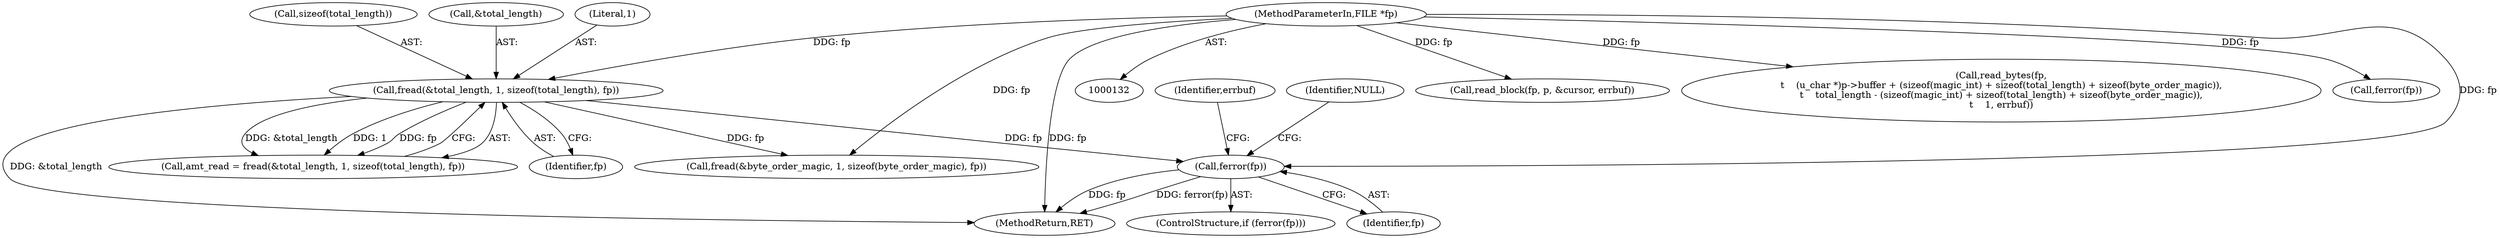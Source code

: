 digraph "0_libpcap_a5a36d9e82dde7265e38fe1f87b7f11c461c29f6@pointer" {
"1000187" [label="(Call,ferror(fp))"];
"1000173" [label="(Call,fread(&total_length, 1, sizeof(total_length), fp))"];
"1000134" [label="(MethodParameterIn,FILE *fp)"];
"1000186" [label="(ControlStructure,if (ferror(fp)))"];
"1000191" [label="(Identifier,errbuf)"];
"1000174" [label="(Call,&total_length)"];
"1000134" [label="(MethodParameterIn,FILE *fp)"];
"1000176" [label="(Literal,1)"];
"1000171" [label="(Call,amt_read = fread(&total_length, 1, sizeof(total_length), fp))"];
"1000187" [label="(Call,ferror(fp))"];
"1000549" [label="(Call,read_block(fp, p, &cursor, errbuf))"];
"1000202" [label="(Identifier,NULL)"];
"1000177" [label="(Call,sizeof(total_length))"];
"1000447" [label="(Call,read_bytes(fp,\n\t    (u_char *)p->buffer + (sizeof(magic_int) + sizeof(total_length) + sizeof(byte_order_magic)),\n\t    total_length - (sizeof(magic_int) + sizeof(total_length) + sizeof(byte_order_magic)),\n\t    1, errbuf))"];
"1000179" [label="(Identifier,fp)"];
"1000219" [label="(Call,ferror(fp))"];
"1000188" [label="(Identifier,fp)"];
"1000173" [label="(Call,fread(&total_length, 1, sizeof(total_length), fp))"];
"1000205" [label="(Call,fread(&byte_order_magic, 1, sizeof(byte_order_magic), fp))"];
"1000709" [label="(MethodReturn,RET)"];
"1000187" -> "1000186"  [label="AST: "];
"1000187" -> "1000188"  [label="CFG: "];
"1000188" -> "1000187"  [label="AST: "];
"1000191" -> "1000187"  [label="CFG: "];
"1000202" -> "1000187"  [label="CFG: "];
"1000187" -> "1000709"  [label="DDG: fp"];
"1000187" -> "1000709"  [label="DDG: ferror(fp)"];
"1000173" -> "1000187"  [label="DDG: fp"];
"1000134" -> "1000187"  [label="DDG: fp"];
"1000173" -> "1000171"  [label="AST: "];
"1000173" -> "1000179"  [label="CFG: "];
"1000174" -> "1000173"  [label="AST: "];
"1000176" -> "1000173"  [label="AST: "];
"1000177" -> "1000173"  [label="AST: "];
"1000179" -> "1000173"  [label="AST: "];
"1000171" -> "1000173"  [label="CFG: "];
"1000173" -> "1000709"  [label="DDG: &total_length"];
"1000173" -> "1000171"  [label="DDG: &total_length"];
"1000173" -> "1000171"  [label="DDG: 1"];
"1000173" -> "1000171"  [label="DDG: fp"];
"1000134" -> "1000173"  [label="DDG: fp"];
"1000173" -> "1000205"  [label="DDG: fp"];
"1000134" -> "1000132"  [label="AST: "];
"1000134" -> "1000709"  [label="DDG: fp"];
"1000134" -> "1000205"  [label="DDG: fp"];
"1000134" -> "1000219"  [label="DDG: fp"];
"1000134" -> "1000447"  [label="DDG: fp"];
"1000134" -> "1000549"  [label="DDG: fp"];
}
